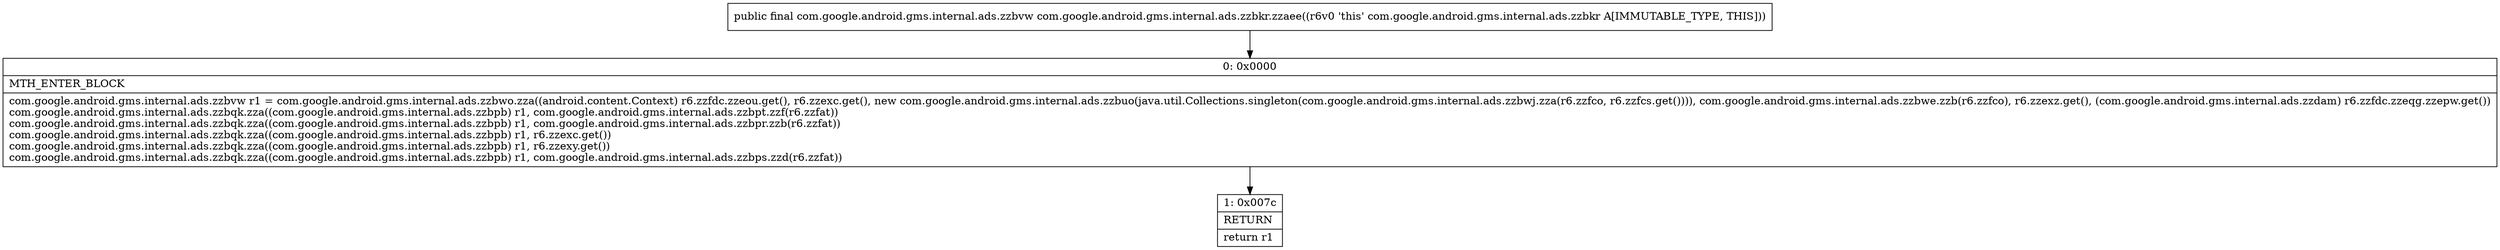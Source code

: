 digraph "CFG forcom.google.android.gms.internal.ads.zzbkr.zzaee()Lcom\/google\/android\/gms\/internal\/ads\/zzbvw;" {
Node_0 [shape=record,label="{0\:\ 0x0000|MTH_ENTER_BLOCK\l|com.google.android.gms.internal.ads.zzbvw r1 = com.google.android.gms.internal.ads.zzbwo.zza((android.content.Context) r6.zzfdc.zzeou.get(), r6.zzexc.get(), new com.google.android.gms.internal.ads.zzbuo(java.util.Collections.singleton(com.google.android.gms.internal.ads.zzbwj.zza(r6.zzfco, r6.zzfcs.get()))), com.google.android.gms.internal.ads.zzbwe.zzb(r6.zzfco), r6.zzexz.get(), (com.google.android.gms.internal.ads.zzdam) r6.zzfdc.zzeqg.zzepw.get())\lcom.google.android.gms.internal.ads.zzbqk.zza((com.google.android.gms.internal.ads.zzbpb) r1, com.google.android.gms.internal.ads.zzbpt.zzf(r6.zzfat))\lcom.google.android.gms.internal.ads.zzbqk.zza((com.google.android.gms.internal.ads.zzbpb) r1, com.google.android.gms.internal.ads.zzbpr.zzb(r6.zzfat))\lcom.google.android.gms.internal.ads.zzbqk.zza((com.google.android.gms.internal.ads.zzbpb) r1, r6.zzexc.get())\lcom.google.android.gms.internal.ads.zzbqk.zza((com.google.android.gms.internal.ads.zzbpb) r1, r6.zzexy.get())\lcom.google.android.gms.internal.ads.zzbqk.zza((com.google.android.gms.internal.ads.zzbpb) r1, com.google.android.gms.internal.ads.zzbps.zzd(r6.zzfat))\l}"];
Node_1 [shape=record,label="{1\:\ 0x007c|RETURN\l|return r1\l}"];
MethodNode[shape=record,label="{public final com.google.android.gms.internal.ads.zzbvw com.google.android.gms.internal.ads.zzbkr.zzaee((r6v0 'this' com.google.android.gms.internal.ads.zzbkr A[IMMUTABLE_TYPE, THIS])) }"];
MethodNode -> Node_0;
Node_0 -> Node_1;
}

